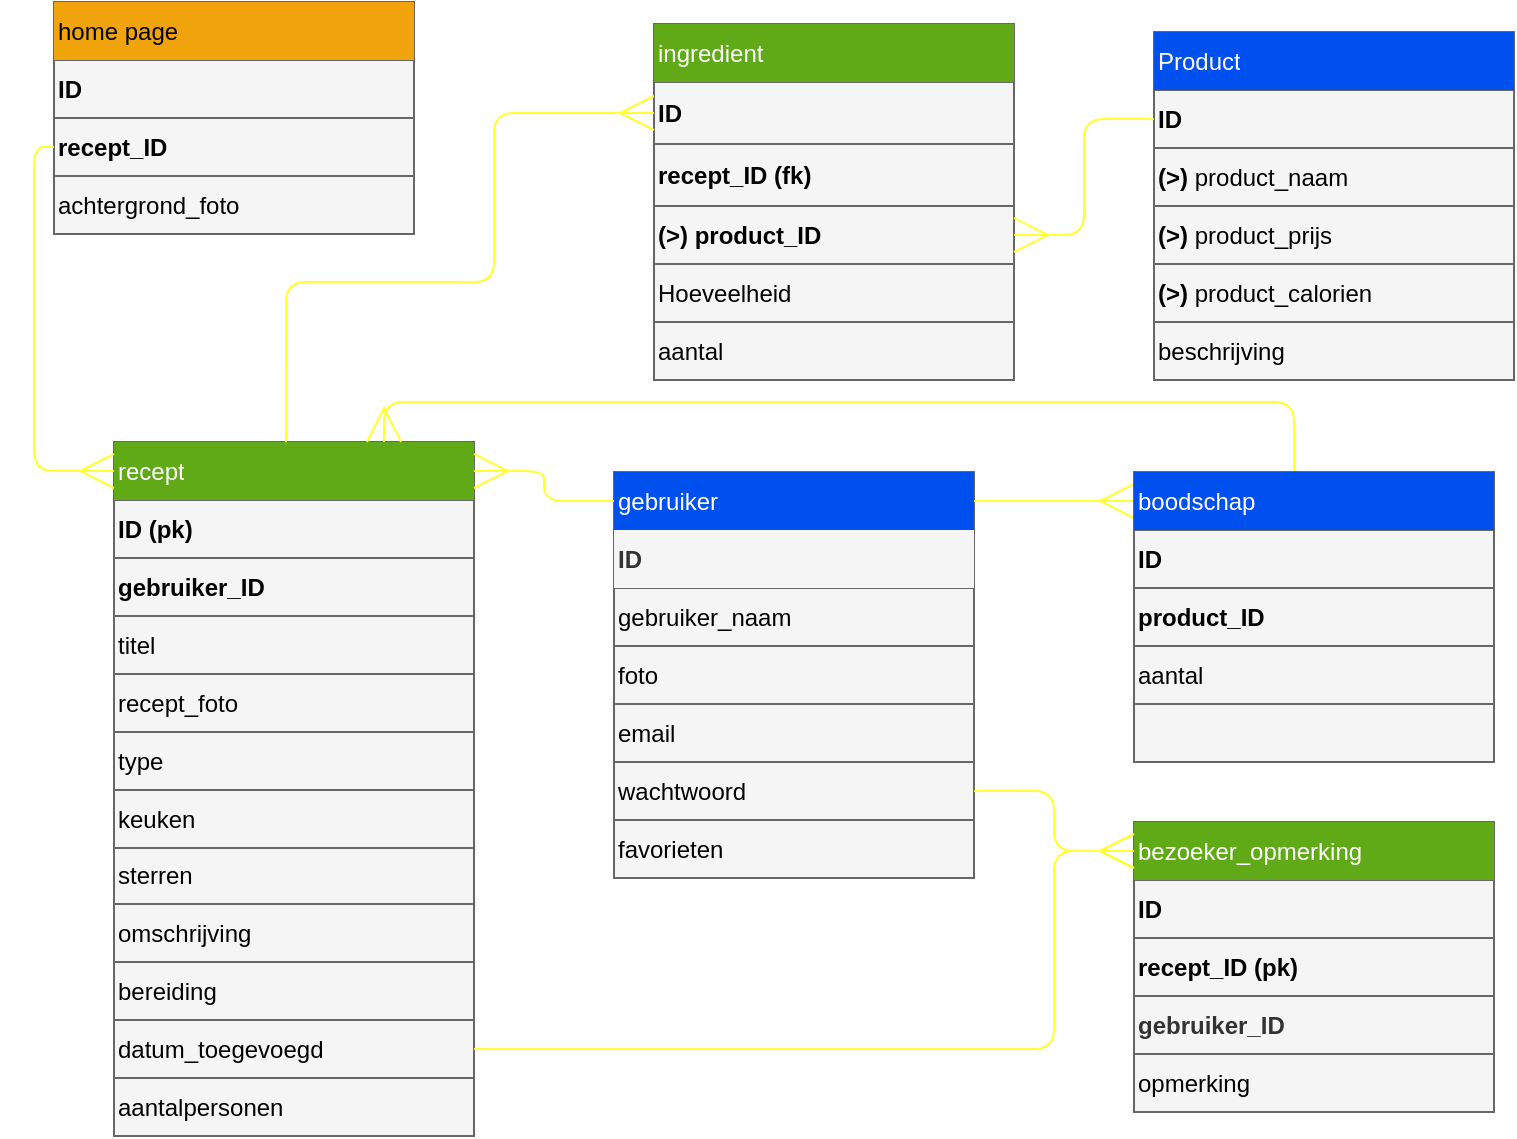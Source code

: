 <mxfile>
    <diagram id="OtLkDVYym_B7sT2r4jCO" name="Page-1">
        <mxGraphModel dx="861" dy="559" grid="1" gridSize="10" guides="1" tooltips="1" connect="1" arrows="1" fold="1" page="1" pageScale="1" pageWidth="850" pageHeight="1100" math="0" shadow="0">
            <root>
                <mxCell id="0"/>
                <mxCell id="1" parent="0"/>
                <mxCell id="3" value="" style="shape=table;startSize=0;container=1;collapsible=0;childLayout=tableLayout;fillColor=#f5f5f5;fontColor=#000000;strokeColor=#666666;align=left;" parent="1" vertex="1">
                    <mxGeometry x="140" y="390" width="180" height="347" as="geometry"/>
                </mxCell>
                <mxCell id="44" style="shape=tableRow;horizontal=0;startSize=0;swimlaneHead=0;swimlaneBody=0;top=0;left=0;bottom=0;right=0;collapsible=0;dropTarget=0;fillColor=none;points=[[0,0.5],[1,0.5]];portConstraint=eastwest;fontColor=#000000;align=left;" parent="3" vertex="1">
                    <mxGeometry width="180" height="29" as="geometry"/>
                </mxCell>
                <mxCell id="45" value="recept" style="shape=partialRectangle;html=1;whiteSpace=wrap;connectable=0;overflow=hidden;fillColor=#60a917;top=0;left=0;bottom=0;right=0;pointerEvents=1;fontColor=#ffffff;align=left;strokeColor=#2D7600;" parent="44" vertex="1">
                    <mxGeometry width="180" height="29" as="geometry">
                        <mxRectangle width="180" height="29" as="alternateBounds"/>
                    </mxGeometry>
                </mxCell>
                <mxCell id="75" style="shape=tableRow;horizontal=0;startSize=0;swimlaneHead=0;swimlaneBody=0;top=0;left=0;bottom=0;right=0;collapsible=0;dropTarget=0;fillColor=none;points=[[0,0.5],[1,0.5]];portConstraint=eastwest;fontColor=#000000;align=left;" vertex="1" parent="3">
                    <mxGeometry y="29" width="180" height="29" as="geometry"/>
                </mxCell>
                <mxCell id="76" value="&lt;span style=&quot;font-weight: 700;&quot;&gt;ID (pk)&lt;/span&gt;&lt;span style=&quot;font-weight: 700;&quot;&gt;&#9;&lt;/span&gt;" style="shape=partialRectangle;html=1;whiteSpace=wrap;connectable=0;overflow=hidden;fillColor=none;top=0;left=0;bottom=0;right=0;pointerEvents=1;fontColor=#000000;align=left;" vertex="1" parent="75">
                    <mxGeometry width="180" height="29" as="geometry">
                        <mxRectangle width="180" height="29" as="alternateBounds"/>
                    </mxGeometry>
                </mxCell>
                <mxCell id="192" style="shape=tableRow;horizontal=0;startSize=0;swimlaneHead=0;swimlaneBody=0;top=0;left=0;bottom=0;right=0;collapsible=0;dropTarget=0;fillColor=none;points=[[0,0.5],[1,0.5]];portConstraint=eastwest;fontColor=#000000;align=left;" vertex="1" parent="3">
                    <mxGeometry y="58" width="180" height="29" as="geometry"/>
                </mxCell>
                <mxCell id="193" value="&lt;b&gt;gebruiker_ID&lt;/b&gt;" style="shape=partialRectangle;html=1;whiteSpace=wrap;connectable=0;overflow=hidden;fillColor=none;top=0;left=0;bottom=0;right=0;pointerEvents=1;fontColor=#000000;align=left;" vertex="1" parent="192">
                    <mxGeometry width="180" height="29" as="geometry">
                        <mxRectangle width="180" height="29" as="alternateBounds"/>
                    </mxGeometry>
                </mxCell>
                <mxCell id="12" style="shape=tableRow;horizontal=0;startSize=0;swimlaneHead=0;swimlaneBody=0;top=0;left=0;bottom=0;right=0;collapsible=0;dropTarget=0;fillColor=none;points=[[0,0.5],[1,0.5]];portConstraint=eastwest;fontColor=#000000;align=left;" parent="3" vertex="1">
                    <mxGeometry y="87" width="180" height="29" as="geometry"/>
                </mxCell>
                <mxCell id="13" value="titel" style="shape=partialRectangle;html=1;whiteSpace=wrap;connectable=0;overflow=hidden;fillColor=none;top=0;left=0;bottom=0;right=0;pointerEvents=1;fontColor=#000000;align=left;" parent="12" vertex="1">
                    <mxGeometry width="180" height="29" as="geometry">
                        <mxRectangle width="180" height="29" as="alternateBounds"/>
                    </mxGeometry>
                </mxCell>
                <mxCell id="6" value="" style="shape=tableRow;horizontal=0;startSize=0;swimlaneHead=0;swimlaneBody=0;top=0;left=0;bottom=0;right=0;collapsible=0;dropTarget=0;fillColor=none;points=[[0,0.5],[1,0.5]];portConstraint=eastwest;fontColor=#000000;align=left;" parent="3" vertex="1">
                    <mxGeometry y="116" width="180" height="29" as="geometry"/>
                </mxCell>
                <mxCell id="7" value="recept_foto&lt;span style=&quot;white-space: pre;&quot;&gt;&#9;&lt;/span&gt;" style="shape=partialRectangle;html=1;whiteSpace=wrap;connectable=0;overflow=hidden;fillColor=none;top=0;left=0;bottom=0;right=0;pointerEvents=1;fontColor=#000000;align=left;" parent="6" vertex="1">
                    <mxGeometry width="180" height="29" as="geometry">
                        <mxRectangle width="180" height="29" as="alternateBounds"/>
                    </mxGeometry>
                </mxCell>
                <mxCell id="8" value="" style="shape=tableRow;horizontal=0;startSize=0;swimlaneHead=0;swimlaneBody=0;top=0;left=0;bottom=0;right=0;collapsible=0;dropTarget=0;fillColor=none;points=[[0,0.5],[1,0.5]];portConstraint=eastwest;fontColor=#000000;align=left;" parent="3" vertex="1">
                    <mxGeometry y="145" width="180" height="29" as="geometry"/>
                </mxCell>
                <mxCell id="9" value="type" style="shape=partialRectangle;html=1;whiteSpace=wrap;connectable=0;overflow=hidden;fillColor=none;top=0;left=0;bottom=0;right=0;pointerEvents=1;fontColor=#000000;align=left;" parent="8" vertex="1">
                    <mxGeometry width="180" height="29" as="geometry">
                        <mxRectangle width="180" height="29" as="alternateBounds"/>
                    </mxGeometry>
                </mxCell>
                <mxCell id="10" style="shape=tableRow;horizontal=0;startSize=0;swimlaneHead=0;swimlaneBody=0;top=0;left=0;bottom=0;right=0;collapsible=0;dropTarget=0;fillColor=none;points=[[0,0.5],[1,0.5]];portConstraint=eastwest;fontColor=#000000;align=left;" parent="3" vertex="1">
                    <mxGeometry y="174" width="180" height="29" as="geometry"/>
                </mxCell>
                <mxCell id="11" value="keuken" style="shape=partialRectangle;html=1;whiteSpace=wrap;connectable=0;overflow=hidden;fillColor=none;top=0;left=0;bottom=0;right=0;pointerEvents=1;fontColor=#000000;align=left;" parent="10" vertex="1">
                    <mxGeometry width="180" height="29" as="geometry">
                        <mxRectangle width="180" height="29" as="alternateBounds"/>
                    </mxGeometry>
                </mxCell>
                <mxCell id="14" style="shape=tableRow;horizontal=0;startSize=0;swimlaneHead=0;swimlaneBody=0;top=0;left=0;bottom=0;right=0;collapsible=0;dropTarget=0;fillColor=none;points=[[0,0.5],[1,0.5]];portConstraint=eastwest;fontColor=#000000;align=left;" parent="3" vertex="1">
                    <mxGeometry y="203" width="180" height="28" as="geometry"/>
                </mxCell>
                <mxCell id="15" value="sterren" style="shape=partialRectangle;html=1;whiteSpace=wrap;connectable=0;overflow=hidden;fillColor=none;top=0;left=0;bottom=0;right=0;pointerEvents=1;fontColor=#000000;align=left;" parent="14" vertex="1">
                    <mxGeometry width="180" height="28" as="geometry">
                        <mxRectangle width="180" height="28" as="alternateBounds"/>
                    </mxGeometry>
                </mxCell>
                <mxCell id="16" style="shape=tableRow;horizontal=0;startSize=0;swimlaneHead=0;swimlaneBody=0;top=0;left=0;bottom=0;right=0;collapsible=0;dropTarget=0;fillColor=none;points=[[0,0.5],[1,0.5]];portConstraint=eastwest;fontColor=#000000;align=left;" parent="3" vertex="1">
                    <mxGeometry y="231" width="180" height="29" as="geometry"/>
                </mxCell>
                <mxCell id="17" value="omschrijving" style="shape=partialRectangle;html=1;whiteSpace=wrap;connectable=0;overflow=hidden;fillColor=none;top=0;left=0;bottom=0;right=0;pointerEvents=1;fontColor=#000000;align=left;" parent="16" vertex="1">
                    <mxGeometry width="180" height="29" as="geometry">
                        <mxRectangle width="180" height="29" as="alternateBounds"/>
                    </mxGeometry>
                </mxCell>
                <mxCell id="27" style="shape=tableRow;horizontal=0;startSize=0;swimlaneHead=0;swimlaneBody=0;top=0;left=0;bottom=0;right=0;collapsible=0;dropTarget=0;fillColor=none;points=[[0,0.5],[1,0.5]];portConstraint=eastwest;fontColor=#000000;align=left;" parent="3" vertex="1">
                    <mxGeometry y="260" width="180" height="29" as="geometry"/>
                </mxCell>
                <mxCell id="28" value="bereiding" style="shape=partialRectangle;html=1;whiteSpace=wrap;connectable=0;overflow=hidden;fillColor=none;top=0;left=0;bottom=0;right=0;pointerEvents=1;fontColor=#000000;align=left;" parent="27" vertex="1">
                    <mxGeometry width="180" height="29" as="geometry">
                        <mxRectangle width="180" height="29" as="alternateBounds"/>
                    </mxGeometry>
                </mxCell>
                <mxCell id="20" style="shape=tableRow;horizontal=0;startSize=0;swimlaneHead=0;swimlaneBody=0;top=0;left=0;bottom=0;right=0;collapsible=0;dropTarget=0;fillColor=none;points=[[0,0.5],[1,0.5]];portConstraint=eastwest;fontColor=#000000;align=left;" parent="3" vertex="1">
                    <mxGeometry y="289" width="180" height="29" as="geometry"/>
                </mxCell>
                <mxCell id="21" value="datum_toegevoegd" style="shape=partialRectangle;html=1;whiteSpace=wrap;connectable=0;overflow=hidden;fillColor=none;top=0;left=0;bottom=0;right=0;pointerEvents=1;fontColor=#000000;align=left;" parent="20" vertex="1">
                    <mxGeometry width="180" height="29" as="geometry">
                        <mxRectangle width="180" height="29" as="alternateBounds"/>
                    </mxGeometry>
                </mxCell>
                <mxCell id="209" style="shape=tableRow;horizontal=0;startSize=0;swimlaneHead=0;swimlaneBody=0;top=0;left=0;bottom=0;right=0;collapsible=0;dropTarget=0;fillColor=none;points=[[0,0.5],[1,0.5]];portConstraint=eastwest;fontColor=#000000;align=left;" vertex="1" parent="3">
                    <mxGeometry y="318" width="180" height="29" as="geometry"/>
                </mxCell>
                <mxCell id="210" value="aantalpersonen" style="shape=partialRectangle;html=1;whiteSpace=wrap;connectable=0;overflow=hidden;fillColor=none;top=0;left=0;bottom=0;right=0;pointerEvents=1;fontColor=#000000;align=left;" vertex="1" parent="209">
                    <mxGeometry width="180" height="29" as="geometry">
                        <mxRectangle width="180" height="29" as="alternateBounds"/>
                    </mxGeometry>
                </mxCell>
                <mxCell id="48" value="" style="shape=table;startSize=0;container=1;collapsible=0;childLayout=tableLayout;fillColor=#f5f5f5;fontColor=#000000;strokeColor=#666666;align=left;" parent="1" vertex="1">
                    <mxGeometry x="650" y="580" width="180" height="145" as="geometry"/>
                </mxCell>
                <mxCell id="37" style="shape=tableRow;horizontal=0;startSize=0;swimlaneHead=0;swimlaneBody=0;top=0;left=0;bottom=0;right=0;collapsible=0;dropTarget=0;fillColor=none;points=[[0,0.5],[1,0.5]];portConstraint=eastwest;fontColor=#000000;align=left;" parent="48" vertex="1">
                    <mxGeometry width="180" height="29" as="geometry"/>
                </mxCell>
                <mxCell id="38" value="bezoeker_opmerking" style="shape=partialRectangle;html=1;whiteSpace=wrap;connectable=0;overflow=hidden;fillColor=#60a917;top=0;left=0;bottom=0;right=0;pointerEvents=1;fontColor=#ffffff;align=left;strokeColor=#2D7600;" parent="37" vertex="1">
                    <mxGeometry width="180" height="29" as="geometry">
                        <mxRectangle width="180" height="29" as="alternateBounds"/>
                    </mxGeometry>
                </mxCell>
                <mxCell id="51" value="" style="shape=tableRow;horizontal=0;startSize=0;swimlaneHead=0;swimlaneBody=0;top=0;left=0;bottom=0;right=0;collapsible=0;dropTarget=0;fillColor=none;points=[[0,0.5],[1,0.5]];portConstraint=eastwest;fontColor=#000000;align=left;" parent="48" vertex="1">
                    <mxGeometry y="29" width="180" height="29" as="geometry"/>
                </mxCell>
                <mxCell id="52" value="&lt;b&gt;ID&lt;/b&gt;" style="shape=partialRectangle;html=1;whiteSpace=wrap;connectable=0;overflow=hidden;fillColor=none;top=0;left=0;bottom=0;right=0;pointerEvents=1;fontColor=#000000;align=left;" parent="51" vertex="1">
                    <mxGeometry width="180" height="29" as="geometry">
                        <mxRectangle width="180" height="29" as="alternateBounds"/>
                    </mxGeometry>
                </mxCell>
                <mxCell id="101" style="shape=tableRow;horizontal=0;startSize=0;swimlaneHead=0;swimlaneBody=0;top=0;left=0;bottom=0;right=0;collapsible=0;dropTarget=0;fillColor=none;points=[[0,0.5],[1,0.5]];portConstraint=eastwest;fontColor=#000000;align=left;" vertex="1" parent="48">
                    <mxGeometry y="58" width="180" height="29" as="geometry"/>
                </mxCell>
                <mxCell id="102" value="&lt;span style=&quot;font-weight: 700;&quot;&gt;recept_ID (pk)&lt;/span&gt;" style="shape=partialRectangle;html=1;whiteSpace=wrap;connectable=0;overflow=hidden;fillColor=none;top=0;left=0;bottom=0;right=0;pointerEvents=1;fontColor=#000000;align=left;" vertex="1" parent="101">
                    <mxGeometry width="180" height="29" as="geometry">
                        <mxRectangle width="180" height="29" as="alternateBounds"/>
                    </mxGeometry>
                </mxCell>
                <mxCell id="49" style="shape=tableRow;horizontal=0;startSize=0;swimlaneHead=0;swimlaneBody=0;top=0;left=0;bottom=0;right=0;collapsible=0;dropTarget=0;fillColor=none;points=[[0,0.5],[1,0.5]];portConstraint=eastwest;fontColor=#000000;align=left;" parent="48" vertex="1">
                    <mxGeometry y="87" width="180" height="29" as="geometry"/>
                </mxCell>
                <mxCell id="50" value="&lt;b style=&quot;color: rgb(51, 51, 51);&quot;&gt;gebruiker_ID&lt;/b&gt;" style="shape=partialRectangle;html=1;whiteSpace=wrap;connectable=0;overflow=hidden;fillColor=none;top=0;left=0;bottom=0;right=0;pointerEvents=1;fontColor=#000000;align=left;" parent="49" vertex="1">
                    <mxGeometry width="180" height="29" as="geometry">
                        <mxRectangle width="180" height="29" as="alternateBounds"/>
                    </mxGeometry>
                </mxCell>
                <mxCell id="24" style="shape=tableRow;horizontal=0;startSize=0;swimlaneHead=0;swimlaneBody=0;top=0;left=0;bottom=0;right=0;collapsible=0;dropTarget=0;fillColor=none;points=[[0,0.5],[1,0.5]];portConstraint=eastwest;fontColor=#000000;align=left;" parent="48" vertex="1">
                    <mxGeometry y="116" width="180" height="29" as="geometry"/>
                </mxCell>
                <mxCell id="25" value="opmerking" style="shape=partialRectangle;html=1;whiteSpace=wrap;connectable=0;overflow=hidden;fillColor=none;top=0;left=0;bottom=0;right=0;pointerEvents=1;fontColor=#000000;align=left;" parent="24" vertex="1">
                    <mxGeometry width="180" height="29" as="geometry">
                        <mxRectangle width="180" height="29" as="alternateBounds"/>
                    </mxGeometry>
                </mxCell>
                <mxCell id="57" value="" style="shape=table;startSize=0;container=1;collapsible=0;childLayout=tableLayout;fillColor=#f5f5f5;fontColor=#000000;strokeColor=#666666;align=left;" vertex="1" parent="1">
                    <mxGeometry x="410" y="181" width="180" height="178" as="geometry"/>
                </mxCell>
                <mxCell id="58" style="shape=tableRow;horizontal=0;startSize=0;swimlaneHead=0;swimlaneBody=0;top=0;left=0;bottom=0;right=0;collapsible=0;dropTarget=0;fillColor=none;points=[[0,0.5],[1,0.5]];portConstraint=eastwest;fontColor=#000000;align=left;" vertex="1" parent="57">
                    <mxGeometry width="180" height="29" as="geometry"/>
                </mxCell>
                <mxCell id="59" value="ingredient" style="shape=partialRectangle;html=1;whiteSpace=wrap;connectable=0;overflow=hidden;fillColor=#60a917;top=0;left=0;bottom=0;right=0;pointerEvents=1;fontColor=#ffffff;align=left;strokeColor=#2D7600;" vertex="1" parent="58">
                    <mxGeometry width="180" height="29" as="geometry">
                        <mxRectangle width="180" height="29" as="alternateBounds"/>
                    </mxGeometry>
                </mxCell>
                <mxCell id="201" style="shape=tableRow;horizontal=0;startSize=0;swimlaneHead=0;swimlaneBody=0;top=0;left=0;bottom=0;right=0;collapsible=0;dropTarget=0;fillColor=none;points=[[0,0.5],[1,0.5]];portConstraint=eastwest;fontColor=#000000;align=left;" vertex="1" parent="57">
                    <mxGeometry y="29" width="180" height="31" as="geometry"/>
                </mxCell>
                <mxCell id="202" value="ID" style="shape=partialRectangle;html=1;whiteSpace=wrap;connectable=0;overflow=hidden;fillColor=none;top=0;left=0;bottom=0;right=0;pointerEvents=1;fontColor=#000000;align=left;fontStyle=1" vertex="1" parent="201">
                    <mxGeometry width="180" height="31" as="geometry">
                        <mxRectangle width="180" height="31" as="alternateBounds"/>
                    </mxGeometry>
                </mxCell>
                <mxCell id="4" value="" style="shape=tableRow;horizontal=0;startSize=0;swimlaneHead=0;swimlaneBody=0;top=0;left=0;bottom=0;right=0;collapsible=0;dropTarget=0;fillColor=none;points=[[0,0.5],[1,0.5]];portConstraint=eastwest;fontColor=#000000;align=left;" parent="57" vertex="1">
                    <mxGeometry y="60" width="180" height="31" as="geometry"/>
                </mxCell>
                <mxCell id="5" value="recept_ID (fk)&lt;span style=&quot;white-space: pre;&quot;&gt;&#9;&lt;/span&gt;" style="shape=partialRectangle;html=1;whiteSpace=wrap;connectable=0;overflow=hidden;fillColor=none;top=0;left=0;bottom=0;right=0;pointerEvents=1;fontColor=#000000;align=left;fontStyle=1" parent="4" vertex="1">
                    <mxGeometry width="180" height="31" as="geometry">
                        <mxRectangle width="180" height="31" as="alternateBounds"/>
                    </mxGeometry>
                </mxCell>
                <mxCell id="72" style="shape=tableRow;horizontal=0;startSize=0;swimlaneHead=0;swimlaneBody=0;top=0;left=0;bottom=0;right=0;collapsible=0;dropTarget=0;fillColor=none;points=[[0,0.5],[1,0.5]];portConstraint=eastwest;fontColor=#000000;align=left;" vertex="1" parent="57">
                    <mxGeometry y="91" width="180" height="29" as="geometry"/>
                </mxCell>
                <mxCell id="73" value="&lt;b&gt;(&amp;gt;) product_ID&lt;/b&gt;" style="shape=partialRectangle;html=1;whiteSpace=wrap;connectable=0;overflow=hidden;fillColor=none;top=0;left=0;bottom=0;right=0;pointerEvents=1;fontColor=#000000;align=left;" vertex="1" parent="72">
                    <mxGeometry width="180" height="29" as="geometry">
                        <mxRectangle width="180" height="29" as="alternateBounds"/>
                    </mxGeometry>
                </mxCell>
                <mxCell id="66" value="" style="shape=tableRow;horizontal=0;startSize=0;swimlaneHead=0;swimlaneBody=0;top=0;left=0;bottom=0;right=0;collapsible=0;dropTarget=0;fillColor=none;points=[[0,0.5],[1,0.5]];portConstraint=eastwest;fontColor=#000000;align=left;" vertex="1" parent="57">
                    <mxGeometry y="120" width="180" height="29" as="geometry"/>
                </mxCell>
                <mxCell id="67" value="Hoeveelheid" style="shape=partialRectangle;html=1;whiteSpace=wrap;connectable=0;overflow=hidden;fillColor=none;top=0;left=0;bottom=0;right=0;pointerEvents=1;fontColor=#000000;align=left;" vertex="1" parent="66">
                    <mxGeometry width="180" height="29" as="geometry">
                        <mxRectangle width="180" height="29" as="alternateBounds"/>
                    </mxGeometry>
                </mxCell>
                <mxCell id="225" style="shape=tableRow;horizontal=0;startSize=0;swimlaneHead=0;swimlaneBody=0;top=0;left=0;bottom=0;right=0;collapsible=0;dropTarget=0;fillColor=none;points=[[0,0.5],[1,0.5]];portConstraint=eastwest;fontColor=#000000;align=left;" vertex="1" parent="57">
                    <mxGeometry y="149" width="180" height="29" as="geometry"/>
                </mxCell>
                <mxCell id="226" value="aantal" style="shape=partialRectangle;html=1;whiteSpace=wrap;connectable=0;overflow=hidden;fillColor=none;top=0;left=0;bottom=0;right=0;pointerEvents=1;fontColor=#000000;align=left;" vertex="1" parent="225">
                    <mxGeometry width="180" height="29" as="geometry">
                        <mxRectangle width="180" height="29" as="alternateBounds"/>
                    </mxGeometry>
                </mxCell>
                <mxCell id="83" value="" style="shape=table;startSize=0;container=1;collapsible=0;childLayout=tableLayout;fillColor=#f5f5f5;fontColor=#000000;strokeColor=#666666;align=left;" vertex="1" parent="1">
                    <mxGeometry x="660" y="185" width="180" height="174" as="geometry"/>
                </mxCell>
                <mxCell id="84" style="shape=tableRow;horizontal=0;startSize=0;swimlaneHead=0;swimlaneBody=0;top=0;left=0;bottom=0;right=0;collapsible=0;dropTarget=0;fillColor=none;points=[[0,0.5],[1,0.5]];portConstraint=eastwest;fontColor=#000000;align=left;" vertex="1" parent="83">
                    <mxGeometry width="180" height="29" as="geometry"/>
                </mxCell>
                <mxCell id="85" value="Product" style="shape=partialRectangle;html=1;whiteSpace=wrap;connectable=0;overflow=hidden;fillColor=#0050ef;top=0;left=0;bottom=0;right=0;pointerEvents=1;fontColor=#ffffff;align=left;strokeColor=#001DBC;" vertex="1" parent="84">
                    <mxGeometry width="180" height="29" as="geometry">
                        <mxRectangle width="180" height="29" as="alternateBounds"/>
                    </mxGeometry>
                </mxCell>
                <mxCell id="92" value="" style="shape=tableRow;horizontal=0;startSize=0;swimlaneHead=0;swimlaneBody=0;top=0;left=0;bottom=0;right=0;collapsible=0;dropTarget=0;fillColor=none;points=[[0,0.5],[1,0.5]];portConstraint=eastwest;fontColor=#000000;align=left;" vertex="1" parent="83">
                    <mxGeometry y="29" width="180" height="29" as="geometry"/>
                </mxCell>
                <mxCell id="93" value="&lt;b&gt;ID&lt;/b&gt;" style="shape=partialRectangle;html=1;whiteSpace=wrap;connectable=0;overflow=hidden;fillColor=none;top=0;left=0;bottom=0;right=0;pointerEvents=1;fontColor=#000000;align=left;" vertex="1" parent="92">
                    <mxGeometry width="180" height="29" as="geometry">
                        <mxRectangle width="180" height="29" as="alternateBounds"/>
                    </mxGeometry>
                </mxCell>
                <mxCell id="81" style="shape=tableRow;horizontal=0;startSize=0;swimlaneHead=0;swimlaneBody=0;top=0;left=0;bottom=0;right=0;collapsible=0;dropTarget=0;fillColor=none;points=[[0,0.5],[1,0.5]];portConstraint=eastwest;fontColor=#000000;align=left;" vertex="1" parent="83">
                    <mxGeometry y="58" width="180" height="29" as="geometry"/>
                </mxCell>
                <mxCell id="82" value="&lt;b&gt;(&amp;gt;)&amp;nbsp;&lt;/b&gt;product_naam" style="shape=partialRectangle;html=1;whiteSpace=wrap;connectable=0;overflow=hidden;fillColor=none;top=0;left=0;bottom=0;right=0;pointerEvents=1;fontColor=#000000;align=left;" vertex="1" parent="81">
                    <mxGeometry width="180" height="29" as="geometry">
                        <mxRectangle width="180" height="29" as="alternateBounds"/>
                    </mxGeometry>
                </mxCell>
                <mxCell id="62" style="shape=tableRow;horizontal=0;startSize=0;swimlaneHead=0;swimlaneBody=0;top=0;left=0;bottom=0;right=0;collapsible=0;dropTarget=0;fillColor=none;points=[[0,0.5],[1,0.5]];portConstraint=eastwest;fontColor=#000000;align=left;" vertex="1" parent="83">
                    <mxGeometry y="87" width="180" height="29" as="geometry"/>
                </mxCell>
                <mxCell id="63" value="&lt;b&gt;(&amp;gt;)&amp;nbsp;&lt;/b&gt;product_prijs" style="shape=partialRectangle;html=1;whiteSpace=wrap;connectable=0;overflow=hidden;fillColor=none;top=0;left=0;bottom=0;right=0;pointerEvents=1;fontColor=#000000;align=left;" vertex="1" parent="62">
                    <mxGeometry width="180" height="29" as="geometry">
                        <mxRectangle width="180" height="29" as="alternateBounds"/>
                    </mxGeometry>
                </mxCell>
                <mxCell id="64" style="shape=tableRow;horizontal=0;startSize=0;swimlaneHead=0;swimlaneBody=0;top=0;left=0;bottom=0;right=0;collapsible=0;dropTarget=0;fillColor=none;points=[[0,0.5],[1,0.5]];portConstraint=eastwest;fontColor=#000000;align=left;" vertex="1" parent="83">
                    <mxGeometry y="116" width="180" height="29" as="geometry"/>
                </mxCell>
                <mxCell id="65" value="&lt;b&gt;(&amp;gt;)&amp;nbsp;&lt;/b&gt;product_calorien" style="shape=partialRectangle;html=1;whiteSpace=wrap;connectable=0;overflow=hidden;fillColor=none;top=0;left=0;bottom=0;right=0;pointerEvents=1;fontColor=#000000;align=left;" vertex="1" parent="64">
                    <mxGeometry width="180" height="29" as="geometry">
                        <mxRectangle width="180" height="29" as="alternateBounds"/>
                    </mxGeometry>
                </mxCell>
                <mxCell id="235" style="shape=tableRow;horizontal=0;startSize=0;swimlaneHead=0;swimlaneBody=0;top=0;left=0;bottom=0;right=0;collapsible=0;dropTarget=0;fillColor=none;points=[[0,0.5],[1,0.5]];portConstraint=eastwest;fontColor=#000000;align=left;" vertex="1" parent="83">
                    <mxGeometry y="145" width="180" height="29" as="geometry"/>
                </mxCell>
                <mxCell id="236" value="beschrijving" style="shape=partialRectangle;html=1;whiteSpace=wrap;connectable=0;overflow=hidden;fillColor=none;top=0;left=0;bottom=0;right=0;pointerEvents=1;fontColor=#000000;align=left;" vertex="1" parent="235">
                    <mxGeometry width="180" height="29" as="geometry">
                        <mxRectangle width="180" height="29" as="alternateBounds"/>
                    </mxGeometry>
                </mxCell>
                <mxCell id="103" value="" style="shape=table;startSize=0;container=1;collapsible=0;childLayout=tableLayout;fillColor=#f5f5f5;fontColor=#000000;strokeColor=#666666;align=left;" vertex="1" parent="1">
                    <mxGeometry x="390" y="405" width="180" height="203" as="geometry"/>
                </mxCell>
                <mxCell id="104" style="shape=tableRow;horizontal=0;startSize=0;swimlaneHead=0;swimlaneBody=0;top=0;left=0;bottom=0;right=0;collapsible=0;dropTarget=0;fillColor=none;points=[[0,0.5],[1,0.5]];portConstraint=eastwest;fontColor=#000000;align=left;" vertex="1" parent="103">
                    <mxGeometry width="180" height="29" as="geometry"/>
                </mxCell>
                <mxCell id="105" value="gebruiker" style="shape=partialRectangle;html=1;whiteSpace=wrap;connectable=0;overflow=hidden;fillColor=#0050ef;top=0;left=0;bottom=0;right=0;pointerEvents=1;fontColor=#ffffff;align=left;strokeColor=#001DBC;" vertex="1" parent="104">
                    <mxGeometry width="180" height="29" as="geometry">
                        <mxRectangle width="180" height="29" as="alternateBounds"/>
                    </mxGeometry>
                </mxCell>
                <mxCell id="189" style="shape=tableRow;horizontal=0;startSize=0;swimlaneHead=0;swimlaneBody=0;top=0;left=0;bottom=0;right=0;collapsible=0;dropTarget=0;fillColor=none;points=[[0,0.5],[1,0.5]];portConstraint=eastwest;fontColor=#000000;align=left;" vertex="1" parent="103">
                    <mxGeometry y="29" width="180" height="29" as="geometry"/>
                </mxCell>
                <mxCell id="190" value="&lt;b&gt;ID&lt;/b&gt;" style="shape=partialRectangle;html=1;whiteSpace=wrap;connectable=0;overflow=hidden;fillColor=#f5f5f5;top=0;left=0;bottom=0;right=0;pointerEvents=1;fontColor=#333333;align=left;strokeColor=#666666;" vertex="1" parent="189">
                    <mxGeometry width="180" height="29" as="geometry">
                        <mxRectangle width="180" height="29" as="alternateBounds"/>
                    </mxGeometry>
                </mxCell>
                <mxCell id="108" style="shape=tableRow;horizontal=0;startSize=0;swimlaneHead=0;swimlaneBody=0;top=0;left=0;bottom=0;right=0;collapsible=0;dropTarget=0;fillColor=none;points=[[0,0.5],[1,0.5]];portConstraint=eastwest;fontColor=#000000;align=left;" vertex="1" parent="103">
                    <mxGeometry y="58" width="180" height="29" as="geometry"/>
                </mxCell>
                <mxCell id="109" value="gebruiker_naam" style="shape=partialRectangle;html=1;whiteSpace=wrap;connectable=0;overflow=hidden;fillColor=none;top=0;left=0;bottom=0;right=0;pointerEvents=1;fontColor=#000000;align=left;" vertex="1" parent="108">
                    <mxGeometry width="180" height="29" as="geometry">
                        <mxRectangle width="180" height="29" as="alternateBounds"/>
                    </mxGeometry>
                </mxCell>
                <mxCell id="215" style="shape=tableRow;horizontal=0;startSize=0;swimlaneHead=0;swimlaneBody=0;top=0;left=0;bottom=0;right=0;collapsible=0;dropTarget=0;fillColor=none;points=[[0,0.5],[1,0.5]];portConstraint=eastwest;fontColor=#000000;align=left;" vertex="1" parent="103">
                    <mxGeometry y="87" width="180" height="29" as="geometry"/>
                </mxCell>
                <mxCell id="216" value="foto" style="shape=partialRectangle;html=1;whiteSpace=wrap;connectable=0;overflow=hidden;fillColor=none;top=0;left=0;bottom=0;right=0;pointerEvents=1;fontColor=#000000;align=left;" vertex="1" parent="215">
                    <mxGeometry width="180" height="29" as="geometry">
                        <mxRectangle width="180" height="29" as="alternateBounds"/>
                    </mxGeometry>
                </mxCell>
                <mxCell id="110" style="shape=tableRow;horizontal=0;startSize=0;swimlaneHead=0;swimlaneBody=0;top=0;left=0;bottom=0;right=0;collapsible=0;dropTarget=0;fillColor=none;points=[[0,0.5],[1,0.5]];portConstraint=eastwest;fontColor=#000000;align=left;" vertex="1" parent="103">
                    <mxGeometry y="116" width="180" height="29" as="geometry"/>
                </mxCell>
                <mxCell id="111" value="email" style="shape=partialRectangle;html=1;whiteSpace=wrap;connectable=0;overflow=hidden;fillColor=none;top=0;left=0;bottom=0;right=0;pointerEvents=1;fontColor=#000000;align=left;" vertex="1" parent="110">
                    <mxGeometry width="180" height="29" as="geometry">
                        <mxRectangle width="180" height="29" as="alternateBounds"/>
                    </mxGeometry>
                </mxCell>
                <mxCell id="112" style="shape=tableRow;horizontal=0;startSize=0;swimlaneHead=0;swimlaneBody=0;top=0;left=0;bottom=0;right=0;collapsible=0;dropTarget=0;fillColor=none;points=[[0,0.5],[1,0.5]];portConstraint=eastwest;fontColor=#000000;align=left;" vertex="1" parent="103">
                    <mxGeometry y="145" width="180" height="29" as="geometry"/>
                </mxCell>
                <mxCell id="113" value="wachtwoord" style="shape=partialRectangle;html=1;whiteSpace=wrap;connectable=0;overflow=hidden;fillColor=none;top=0;left=0;bottom=0;right=0;pointerEvents=1;fontColor=#000000;align=left;" vertex="1" parent="112">
                    <mxGeometry width="180" height="29" as="geometry">
                        <mxRectangle width="180" height="29" as="alternateBounds"/>
                    </mxGeometry>
                </mxCell>
                <mxCell id="219" style="shape=tableRow;horizontal=0;startSize=0;swimlaneHead=0;swimlaneBody=0;top=0;left=0;bottom=0;right=0;collapsible=0;dropTarget=0;fillColor=none;points=[[0,0.5],[1,0.5]];portConstraint=eastwest;fontColor=#000000;align=left;" vertex="1" parent="103">
                    <mxGeometry y="174" width="180" height="29" as="geometry"/>
                </mxCell>
                <mxCell id="220" value="favorieten" style="shape=partialRectangle;html=1;whiteSpace=wrap;connectable=0;overflow=hidden;fillColor=none;top=0;left=0;bottom=0;right=0;pointerEvents=1;fontColor=#000000;align=left;" vertex="1" parent="219">
                    <mxGeometry width="180" height="29" as="geometry">
                        <mxRectangle width="180" height="29" as="alternateBounds"/>
                    </mxGeometry>
                </mxCell>
                <mxCell id="194" style="edgeStyle=none;html=1;exitX=1;exitY=0.5;exitDx=0;exitDy=0;endArrow=ERmany;endFill=0;endSize=15;strokeColor=#FFFF33;shadow=0;" edge="1" parent="1" source="104" target="162">
                    <mxGeometry relative="1" as="geometry">
                        <mxPoint x="1110" y="500" as="targetPoint"/>
                    </mxGeometry>
                </mxCell>
                <mxCell id="230" style="edgeStyle=orthogonalEdgeStyle;html=1;entryX=0.75;entryY=0;entryDx=0;entryDy=0;shadow=0;strokeColor=#FFFF33;fontColor=#000000;endArrow=ERmany;endFill=0;endSize=15;" edge="1" parent="1" target="3">
                    <mxGeometry relative="1" as="geometry">
                        <mxPoint x="730" y="410" as="sourcePoint"/>
                        <Array as="points">
                            <mxPoint x="730" y="370"/>
                            <mxPoint x="275" y="370"/>
                        </Array>
                    </mxGeometry>
                </mxCell>
                <mxCell id="161" value="" style="shape=table;startSize=0;container=1;collapsible=0;childLayout=tableLayout;fillColor=#f5f5f5;fontColor=#000000;strokeColor=#666666;align=left;" vertex="1" parent="1">
                    <mxGeometry x="650" y="405" width="180" height="145" as="geometry"/>
                </mxCell>
                <mxCell id="162" style="shape=tableRow;horizontal=0;startSize=0;swimlaneHead=0;swimlaneBody=0;top=0;left=0;bottom=0;right=0;collapsible=0;dropTarget=0;fillColor=none;points=[[0,0.5],[1,0.5]];portConstraint=eastwest;fontColor=#000000;align=left;" vertex="1" parent="161">
                    <mxGeometry width="180" height="29" as="geometry"/>
                </mxCell>
                <mxCell id="163" value="boodschap" style="shape=partialRectangle;html=1;whiteSpace=wrap;connectable=0;overflow=hidden;fillColor=#0050ef;top=0;left=0;bottom=0;right=0;pointerEvents=1;fontColor=#ffffff;align=left;strokeColor=#001DBC;" vertex="1" parent="162">
                    <mxGeometry width="180" height="29" as="geometry">
                        <mxRectangle width="180" height="29" as="alternateBounds"/>
                    </mxGeometry>
                </mxCell>
                <mxCell id="168" style="shape=tableRow;horizontal=0;startSize=0;swimlaneHead=0;swimlaneBody=0;top=0;left=0;bottom=0;right=0;collapsible=0;dropTarget=0;fillColor=none;points=[[0,0.5],[1,0.5]];portConstraint=eastwest;fontColor=#000000;align=left;" vertex="1" parent="161">
                    <mxGeometry y="29" width="180" height="29" as="geometry"/>
                </mxCell>
                <mxCell id="169" value="&lt;b&gt;ID&lt;/b&gt;" style="shape=partialRectangle;html=1;whiteSpace=wrap;connectable=0;overflow=hidden;fillColor=none;top=0;left=0;bottom=0;right=0;pointerEvents=1;fontColor=#000000;align=left;" vertex="1" parent="168">
                    <mxGeometry width="180" height="29" as="geometry">
                        <mxRectangle width="180" height="29" as="alternateBounds"/>
                    </mxGeometry>
                </mxCell>
                <mxCell id="164" value="" style="shape=tableRow;horizontal=0;startSize=0;swimlaneHead=0;swimlaneBody=0;top=0;left=0;bottom=0;right=0;collapsible=0;dropTarget=0;fillColor=none;points=[[0,0.5],[1,0.5]];portConstraint=eastwest;fontColor=#000000;align=left;" vertex="1" parent="161">
                    <mxGeometry y="58" width="180" height="29" as="geometry"/>
                </mxCell>
                <mxCell id="165" value="&lt;b&gt;product_ID&lt;/b&gt;" style="shape=partialRectangle;html=1;whiteSpace=wrap;connectable=0;overflow=hidden;fillColor=none;top=0;left=0;bottom=0;right=0;pointerEvents=1;fontColor=#000000;align=left;" vertex="1" parent="164">
                    <mxGeometry width="180" height="29" as="geometry">
                        <mxRectangle width="180" height="29" as="alternateBounds"/>
                    </mxGeometry>
                </mxCell>
                <mxCell id="166" style="shape=tableRow;horizontal=0;startSize=0;swimlaneHead=0;swimlaneBody=0;top=0;left=0;bottom=0;right=0;collapsible=0;dropTarget=0;fillColor=none;points=[[0,0.5],[1,0.5]];portConstraint=eastwest;fontColor=#000000;align=left;" vertex="1" parent="161">
                    <mxGeometry y="87" width="180" height="29" as="geometry"/>
                </mxCell>
                <mxCell id="167" value="aantal" style="shape=partialRectangle;html=1;whiteSpace=wrap;connectable=0;overflow=hidden;fillColor=none;top=0;left=0;bottom=0;right=0;pointerEvents=1;fontColor=#000000;align=left;" vertex="1" parent="166">
                    <mxGeometry width="180" height="29" as="geometry">
                        <mxRectangle width="180" height="29" as="alternateBounds"/>
                    </mxGeometry>
                </mxCell>
                <mxCell id="170" style="shape=tableRow;horizontal=0;startSize=0;swimlaneHead=0;swimlaneBody=0;top=0;left=0;bottom=0;right=0;collapsible=0;dropTarget=0;fillColor=none;points=[[0,0.5],[1,0.5]];portConstraint=eastwest;fontColor=#000000;align=left;" vertex="1" parent="161">
                    <mxGeometry y="116" width="180" height="29" as="geometry"/>
                </mxCell>
                <mxCell id="171" value="" style="shape=partialRectangle;html=1;whiteSpace=wrap;connectable=0;overflow=hidden;fillColor=none;top=0;left=0;bottom=0;right=0;pointerEvents=1;fontColor=#000000;align=left;" vertex="1" parent="170">
                    <mxGeometry width="180" height="29" as="geometry">
                        <mxRectangle width="180" height="29" as="alternateBounds"/>
                    </mxGeometry>
                </mxCell>
                <mxCell id="172" value="" style="shape=table;startSize=0;container=1;collapsible=0;childLayout=tableLayout;fillColor=#f5f5f5;fontColor=#000000;strokeColor=#666666;align=left;" vertex="1" parent="1">
                    <mxGeometry x="110" y="170" width="180" height="116" as="geometry"/>
                </mxCell>
                <mxCell id="173" style="shape=tableRow;horizontal=0;startSize=0;swimlaneHead=0;swimlaneBody=0;top=0;left=0;bottom=0;right=0;collapsible=0;dropTarget=0;fillColor=none;points=[[0,0.5],[1,0.5]];portConstraint=eastwest;fontColor=#000000;align=left;" vertex="1" parent="172">
                    <mxGeometry width="180" height="29" as="geometry"/>
                </mxCell>
                <mxCell id="174" value="home page" style="shape=partialRectangle;html=1;whiteSpace=wrap;connectable=0;overflow=hidden;fillColor=#f0a30a;top=0;left=0;bottom=0;right=0;pointerEvents=1;align=left;strokeColor=#BD7000;fontColor=#000000;" vertex="1" parent="173">
                    <mxGeometry width="180" height="29" as="geometry">
                        <mxRectangle width="180" height="29" as="alternateBounds"/>
                    </mxGeometry>
                </mxCell>
                <mxCell id="175" style="shape=tableRow;horizontal=0;startSize=0;swimlaneHead=0;swimlaneBody=0;top=0;left=0;bottom=0;right=0;collapsible=0;dropTarget=0;fillColor=none;points=[[0,0.5],[1,0.5]];portConstraint=eastwest;fontColor=#000000;align=left;" vertex="1" parent="172">
                    <mxGeometry y="29" width="180" height="29" as="geometry"/>
                </mxCell>
                <mxCell id="176" value="&lt;b&gt;ID&lt;/b&gt;" style="shape=partialRectangle;html=1;whiteSpace=wrap;connectable=0;overflow=hidden;fillColor=none;top=0;left=0;bottom=0;right=0;pointerEvents=1;fontColor=#000000;align=left;" vertex="1" parent="175">
                    <mxGeometry width="180" height="29" as="geometry">
                        <mxRectangle width="180" height="29" as="alternateBounds"/>
                    </mxGeometry>
                </mxCell>
                <mxCell id="179" style="shape=tableRow;horizontal=0;startSize=0;swimlaneHead=0;swimlaneBody=0;top=0;left=0;bottom=0;right=0;collapsible=0;dropTarget=0;fillColor=none;points=[[0,0.5],[1,0.5]];portConstraint=eastwest;fontColor=#000000;align=left;" vertex="1" parent="172">
                    <mxGeometry y="58" width="180" height="29" as="geometry"/>
                </mxCell>
                <mxCell id="180" value="&lt;b&gt;recept_ID&lt;/b&gt;" style="shape=partialRectangle;html=1;whiteSpace=wrap;connectable=0;overflow=hidden;fillColor=none;top=0;left=0;bottom=0;right=0;pointerEvents=1;fontColor=#000000;align=left;" vertex="1" parent="179">
                    <mxGeometry width="180" height="29" as="geometry">
                        <mxRectangle width="180" height="29" as="alternateBounds"/>
                    </mxGeometry>
                </mxCell>
                <mxCell id="177" style="shape=tableRow;horizontal=0;startSize=0;swimlaneHead=0;swimlaneBody=0;top=0;left=0;bottom=0;right=0;collapsible=0;dropTarget=0;fillColor=none;points=[[0,0.5],[1,0.5]];portConstraint=eastwest;fontColor=#000000;align=left;" vertex="1" parent="172">
                    <mxGeometry y="87" width="180" height="29" as="geometry"/>
                </mxCell>
                <mxCell id="178" value="achtergrond_foto" style="shape=partialRectangle;html=1;whiteSpace=wrap;connectable=0;overflow=hidden;fillColor=none;top=0;left=0;bottom=0;right=0;pointerEvents=1;fontColor=#000000;align=left;" vertex="1" parent="177">
                    <mxGeometry width="180" height="29" as="geometry">
                        <mxRectangle width="180" height="29" as="alternateBounds"/>
                    </mxGeometry>
                </mxCell>
                <mxCell id="204" style="edgeStyle=orthogonalEdgeStyle;html=1;exitX=0.478;exitY=0.004;exitDx=0;exitDy=0;shadow=0;strokeColor=#FFFF33;fontColor=#000000;endArrow=ERmany;endFill=0;endSize=15;entryX=0;entryY=0.5;entryDx=0;entryDy=0;exitPerimeter=0;" edge="1" parent="1" source="44" target="201">
                    <mxGeometry relative="1" as="geometry">
                        <mxPoint x="410" y="104" as="targetPoint"/>
                        <Array as="points">
                            <mxPoint x="226" y="310"/>
                            <mxPoint x="330" y="310"/>
                            <mxPoint x="330" y="226"/>
                        </Array>
                    </mxGeometry>
                </mxCell>
                <mxCell id="212" style="edgeStyle=orthogonalEdgeStyle;html=1;exitX=0;exitY=0.5;exitDx=0;exitDy=0;shadow=0;strokeColor=#FFFF33;fontColor=#000000;endArrow=ERmany;endFill=0;endSize=15;" edge="1" parent="1" source="104" target="44">
                    <mxGeometry relative="1" as="geometry"/>
                </mxCell>
                <mxCell id="214" style="edgeStyle=orthogonalEdgeStyle;html=1;exitX=0;exitY=0.5;exitDx=0;exitDy=0;entryX=1;entryY=0.5;entryDx=0;entryDy=0;shadow=0;strokeColor=#FFFF33;fontColor=#000000;endArrow=ERmany;endFill=0;endSize=15;" edge="1" parent="1" source="92" target="72">
                    <mxGeometry relative="1" as="geometry"/>
                </mxCell>
                <mxCell id="218" style="edgeStyle=orthogonalEdgeStyle;html=1;exitX=0.373;exitY=1.01;exitDx=0;exitDy=0;entryX=0;entryY=0.5;entryDx=0;entryDy=0;shadow=0;strokeColor=#FFFF33;fontColor=#000000;endArrow=ERmany;endFill=0;endSize=15;exitPerimeter=0;" edge="1" parent="1" source="187" target="192">
                    <mxGeometry relative="1" as="geometry"/>
                </mxCell>
                <mxCell id="221" style="edgeStyle=orthogonalEdgeStyle;html=1;exitX=1;exitY=0.5;exitDx=0;exitDy=0;entryX=0;entryY=0.5;entryDx=0;entryDy=0;shadow=0;strokeColor=#FFFF33;fontColor=#000000;endArrow=ERmany;endFill=0;endSize=15;" edge="1" parent="1" source="20" target="37">
                    <mxGeometry relative="1" as="geometry">
                        <Array as="points">
                            <mxPoint x="610" y="694"/>
                            <mxPoint x="610" y="594"/>
                        </Array>
                    </mxGeometry>
                </mxCell>
                <mxCell id="234" style="edgeStyle=orthogonalEdgeStyle;html=1;exitX=0;exitY=0.5;exitDx=0;exitDy=0;entryX=0;entryY=0.5;entryDx=0;entryDy=0;shadow=0;strokeColor=#FFFF33;fontColor=#000000;endArrow=ERmany;endFill=0;endSize=15;" edge="1" parent="1" source="179" target="44">
                    <mxGeometry relative="1" as="geometry"/>
                </mxCell>
                <mxCell id="237" style="edgeStyle=orthogonalEdgeStyle;html=1;exitX=1;exitY=0.5;exitDx=0;exitDy=0;shadow=0;strokeColor=#FFFF33;fontColor=#000000;endArrow=ERmany;endFill=0;endSize=15;" edge="1" parent="1" source="112" target="37">
                    <mxGeometry relative="1" as="geometry"/>
                </mxCell>
            </root>
        </mxGraphModel>
    </diagram>
</mxfile>